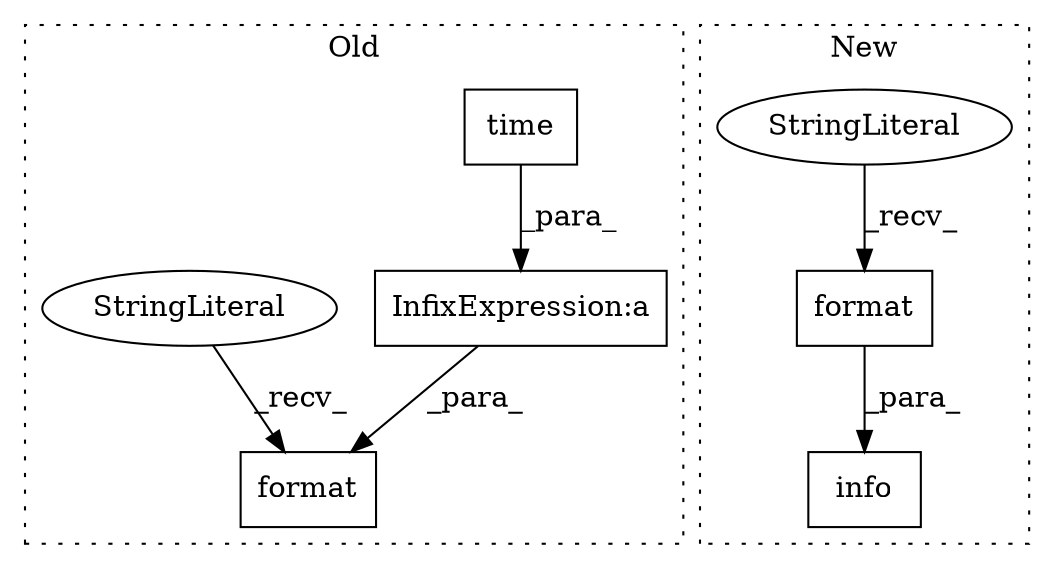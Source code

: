 digraph G {
subgraph cluster0 {
1 [label="time" a="32" s="5888" l="6" shape="box"];
4 [label="InfixExpression:a" a="27" s="5894" l="3" shape="box"];
5 [label="format" a="32" s="5876,5907" l="7,1" shape="box"];
6 [label="StringLiteral" a="45" s="5844" l="31" shape="ellipse"];
label = "Old";
style="dotted";
}
subgraph cluster1 {
2 [label="format" a="32" s="5575,5597" l="7,1" shape="box"];
3 [label="StringLiteral" a="45" s="5549" l="25" shape="ellipse"];
7 [label="info" a="32" s="5544,5598" l="5,1" shape="box"];
label = "New";
style="dotted";
}
1 -> 4 [label="_para_"];
2 -> 7 [label="_para_"];
3 -> 2 [label="_recv_"];
4 -> 5 [label="_para_"];
6 -> 5 [label="_recv_"];
}